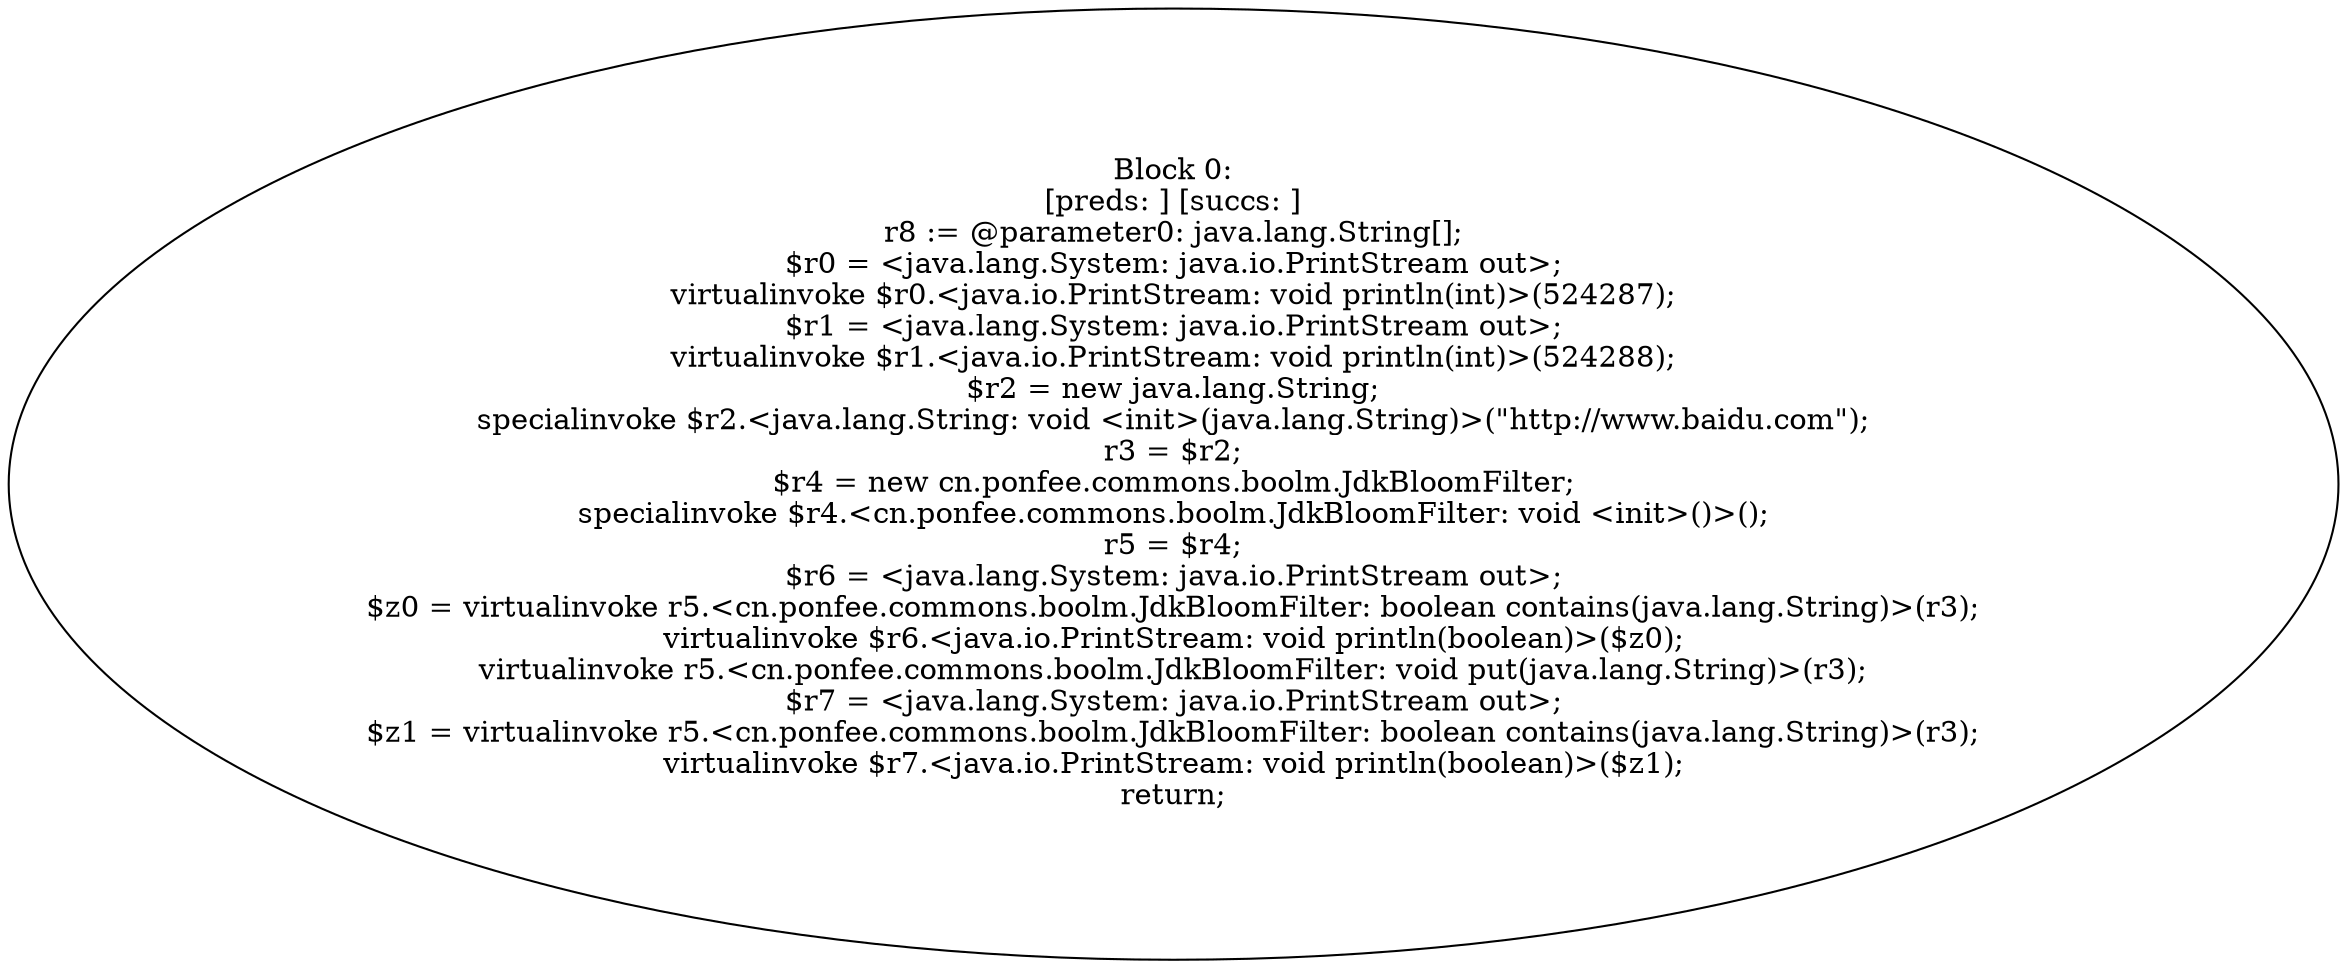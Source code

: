 digraph "unitGraph" {
    "Block 0:
[preds: ] [succs: ]
r8 := @parameter0: java.lang.String[];
$r0 = <java.lang.System: java.io.PrintStream out>;
virtualinvoke $r0.<java.io.PrintStream: void println(int)>(524287);
$r1 = <java.lang.System: java.io.PrintStream out>;
virtualinvoke $r1.<java.io.PrintStream: void println(int)>(524288);
$r2 = new java.lang.String;
specialinvoke $r2.<java.lang.String: void <init>(java.lang.String)>(\"http://www.baidu.com\");
r3 = $r2;
$r4 = new cn.ponfee.commons.boolm.JdkBloomFilter;
specialinvoke $r4.<cn.ponfee.commons.boolm.JdkBloomFilter: void <init>()>();
r5 = $r4;
$r6 = <java.lang.System: java.io.PrintStream out>;
$z0 = virtualinvoke r5.<cn.ponfee.commons.boolm.JdkBloomFilter: boolean contains(java.lang.String)>(r3);
virtualinvoke $r6.<java.io.PrintStream: void println(boolean)>($z0);
virtualinvoke r5.<cn.ponfee.commons.boolm.JdkBloomFilter: void put(java.lang.String)>(r3);
$r7 = <java.lang.System: java.io.PrintStream out>;
$z1 = virtualinvoke r5.<cn.ponfee.commons.boolm.JdkBloomFilter: boolean contains(java.lang.String)>(r3);
virtualinvoke $r7.<java.io.PrintStream: void println(boolean)>($z1);
return;
"
}
